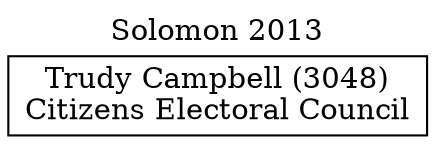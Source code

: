 // House preference flow
digraph "Trudy Campbell (3048)_Solomon_2013" {
	graph [label="Solomon 2013" labelloc=t mclimit=10]
	node [shape=box]
	"Trudy Campbell (3048)" [label="Trudy Campbell (3048)
Citizens Electoral Council"]
}

